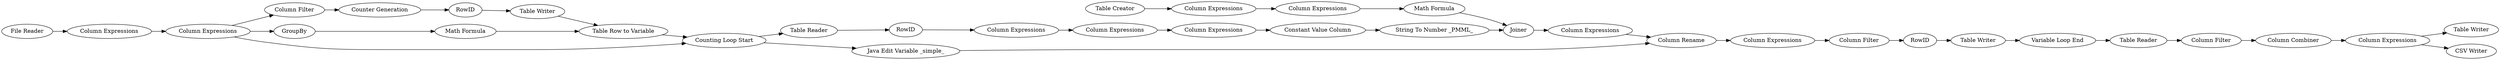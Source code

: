 digraph {
	1 [label="File Reader"]
	3 [label="Column Expressions"]
	4 [label="Column Expressions"]
	5 [label="Table Creator"]
	6 [label="Column Combiner"]
	7 [label=GroupBy]
	8 [label="Math Formula"]
	9 [label="Table Row to Variable"]
	11 [label="Counting Loop Start"]
	12 [label="Table Writer"]
	13 [label="Column Filter"]
	14 [label="Table Reader"]
	15 [label="Column Expressions"]
	16 [label="Column Expressions"]
	17 [label="Column Expressions"]
	18 [label="Column Expressions"]
	19 [label="Constant Value Column"]
	20 [label="Math Formula"]
	21 [label="String To Number _PMML_"]
	22 [label=Joiner]
	23 [label="Java Edit Variable _simple_"]
	24 [label="Column Rename"]
	25 [label="Column Expressions"]
	26 [label="Table Writer"]
	27 [label="Variable Loop End"]
	28 [label="Column Expressions"]
	30 [label="Table Reader"]
	31 [label="Column Filter"]
	32 [label="Column Expressions"]
	33 [label=RowID]
	34 [label="Counter Generation"]
	35 [label=RowID]
	36 [label=RowID]
	37 [label="Column Expressions"]
	38 [label="Table Writer"]
	39 [label="CSV Writer"]
	40 [label="Column Filter"]
	1 -> 3
	3 -> 4
	4 -> 7
	4 -> 13
	4 -> 11
	5 -> 16
	6 -> 37
	7 -> 8
	8 -> 9
	9 -> 11
	11 -> 14
	11 -> 23
	12 -> 9
	13 -> 34
	14 -> 35
	15 -> 32
	16 -> 17
	17 -> 20
	18 -> 19
	19 -> 21
	20 -> 22
	21 -> 22
	22 -> 28
	23 -> 24
	24 -> 25
	25 -> 31
	26 -> 27
	27 -> 30
	28 -> 24
	30 -> 40
	31 -> 36
	32 -> 18
	33 -> 12
	34 -> 33
	35 -> 15
	36 -> 26
	37 -> 39
	37 -> 38
	40 -> 6
	rankdir=LR
}
